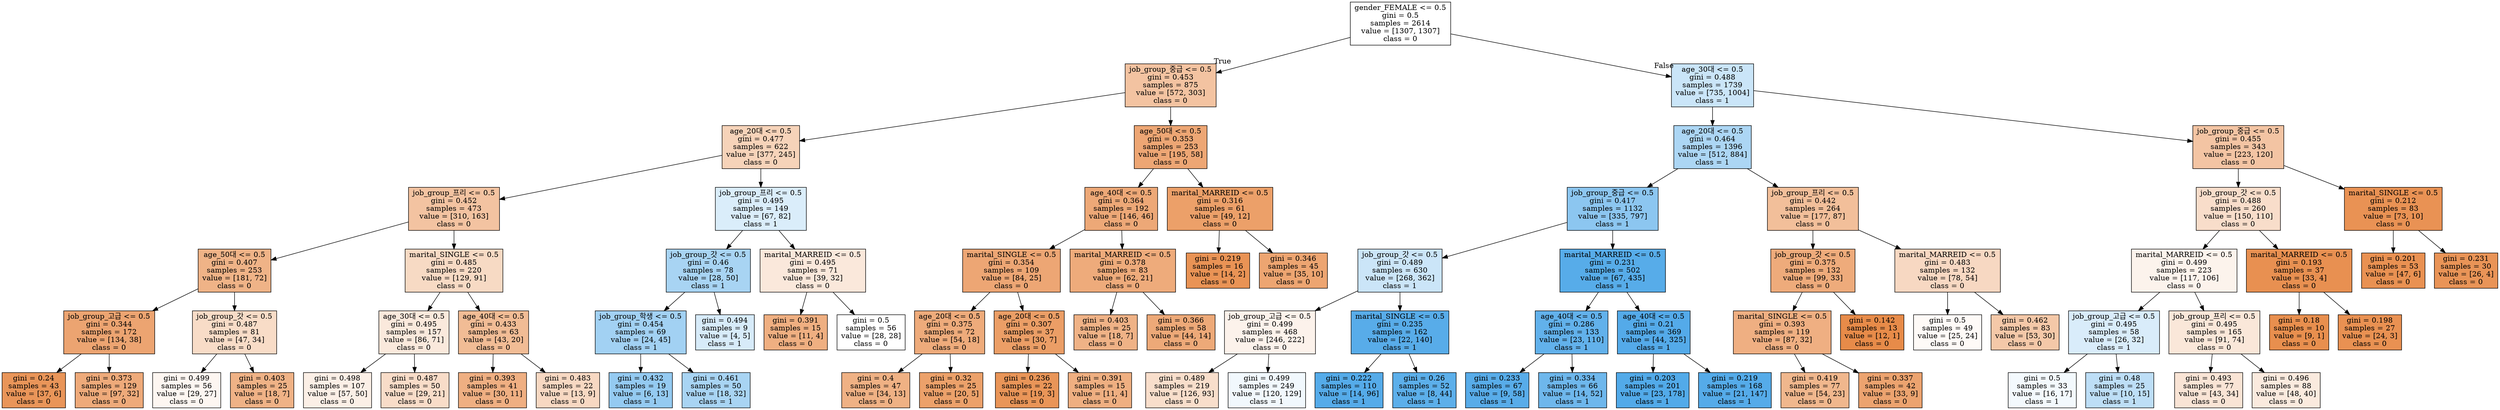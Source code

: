 digraph Tree {
node [shape=box, style="filled", color="black"] ;
0 [label="gender_FEMALE <= 0.5\ngini = 0.5\nsamples = 2614\nvalue = [1307, 1307]\nclass = 0", fillcolor="#e5813900"] ;
1 [label="job_group_중급 <= 0.5\ngini = 0.453\nsamples = 875\nvalue = [572, 303]\nclass = 0", fillcolor="#e5813978"] ;
0 -> 1 [labeldistance=2.5, labelangle=45, headlabel="True"] ;
2 [label="age_20대 <= 0.5\ngini = 0.477\nsamples = 622\nvalue = [377, 245]\nclass = 0", fillcolor="#e5813959"] ;
1 -> 2 ;
3 [label="job_group_프리 <= 0.5\ngini = 0.452\nsamples = 473\nvalue = [310, 163]\nclass = 0", fillcolor="#e5813979"] ;
2 -> 3 ;
4 [label="age_50대 <= 0.5\ngini = 0.407\nsamples = 253\nvalue = [181, 72]\nclass = 0", fillcolor="#e581399a"] ;
3 -> 4 ;
5 [label="job_group_고급 <= 0.5\ngini = 0.344\nsamples = 172\nvalue = [134, 38]\nclass = 0", fillcolor="#e58139b7"] ;
4 -> 5 ;
6 [label="gini = 0.24\nsamples = 43\nvalue = [37, 6]\nclass = 0", fillcolor="#e58139d6"] ;
5 -> 6 ;
7 [label="gini = 0.373\nsamples = 129\nvalue = [97, 32]\nclass = 0", fillcolor="#e58139ab"] ;
5 -> 7 ;
8 [label="job_group_갓 <= 0.5\ngini = 0.487\nsamples = 81\nvalue = [47, 34]\nclass = 0", fillcolor="#e5813947"] ;
4 -> 8 ;
9 [label="gini = 0.499\nsamples = 56\nvalue = [29, 27]\nclass = 0", fillcolor="#e5813912"] ;
8 -> 9 ;
10 [label="gini = 0.403\nsamples = 25\nvalue = [18, 7]\nclass = 0", fillcolor="#e581399c"] ;
8 -> 10 ;
11 [label="marital_SINGLE <= 0.5\ngini = 0.485\nsamples = 220\nvalue = [129, 91]\nclass = 0", fillcolor="#e581394b"] ;
3 -> 11 ;
12 [label="age_30대 <= 0.5\ngini = 0.495\nsamples = 157\nvalue = [86, 71]\nclass = 0", fillcolor="#e581392c"] ;
11 -> 12 ;
13 [label="gini = 0.498\nsamples = 107\nvalue = [57, 50]\nclass = 0", fillcolor="#e581391f"] ;
12 -> 13 ;
14 [label="gini = 0.487\nsamples = 50\nvalue = [29, 21]\nclass = 0", fillcolor="#e5813946"] ;
12 -> 14 ;
15 [label="age_40대 <= 0.5\ngini = 0.433\nsamples = 63\nvalue = [43, 20]\nclass = 0", fillcolor="#e5813988"] ;
11 -> 15 ;
16 [label="gini = 0.393\nsamples = 41\nvalue = [30, 11]\nclass = 0", fillcolor="#e58139a1"] ;
15 -> 16 ;
17 [label="gini = 0.483\nsamples = 22\nvalue = [13, 9]\nclass = 0", fillcolor="#e581394e"] ;
15 -> 17 ;
18 [label="job_group_프리 <= 0.5\ngini = 0.495\nsamples = 149\nvalue = [67, 82]\nclass = 1", fillcolor="#399de52f"] ;
2 -> 18 ;
19 [label="job_group_갓 <= 0.5\ngini = 0.46\nsamples = 78\nvalue = [28, 50]\nclass = 1", fillcolor="#399de570"] ;
18 -> 19 ;
20 [label="job_group_학생 <= 0.5\ngini = 0.454\nsamples = 69\nvalue = [24, 45]\nclass = 1", fillcolor="#399de577"] ;
19 -> 20 ;
21 [label="gini = 0.432\nsamples = 19\nvalue = [6, 13]\nclass = 1", fillcolor="#399de589"] ;
20 -> 21 ;
22 [label="gini = 0.461\nsamples = 50\nvalue = [18, 32]\nclass = 1", fillcolor="#399de570"] ;
20 -> 22 ;
23 [label="gini = 0.494\nsamples = 9\nvalue = [4, 5]\nclass = 1", fillcolor="#399de533"] ;
19 -> 23 ;
24 [label="marital_MARREID <= 0.5\ngini = 0.495\nsamples = 71\nvalue = [39, 32]\nclass = 0", fillcolor="#e581392e"] ;
18 -> 24 ;
25 [label="gini = 0.391\nsamples = 15\nvalue = [11, 4]\nclass = 0", fillcolor="#e58139a2"] ;
24 -> 25 ;
26 [label="gini = 0.5\nsamples = 56\nvalue = [28, 28]\nclass = 0", fillcolor="#e5813900"] ;
24 -> 26 ;
27 [label="age_50대 <= 0.5\ngini = 0.353\nsamples = 253\nvalue = [195, 58]\nclass = 0", fillcolor="#e58139b3"] ;
1 -> 27 ;
28 [label="age_40대 <= 0.5\ngini = 0.364\nsamples = 192\nvalue = [146, 46]\nclass = 0", fillcolor="#e58139af"] ;
27 -> 28 ;
29 [label="marital_SINGLE <= 0.5\ngini = 0.354\nsamples = 109\nvalue = [84, 25]\nclass = 0", fillcolor="#e58139b3"] ;
28 -> 29 ;
30 [label="age_20대 <= 0.5\ngini = 0.375\nsamples = 72\nvalue = [54, 18]\nclass = 0", fillcolor="#e58139aa"] ;
29 -> 30 ;
31 [label="gini = 0.4\nsamples = 47\nvalue = [34, 13]\nclass = 0", fillcolor="#e581399e"] ;
30 -> 31 ;
32 [label="gini = 0.32\nsamples = 25\nvalue = [20, 5]\nclass = 0", fillcolor="#e58139bf"] ;
30 -> 32 ;
33 [label="age_20대 <= 0.5\ngini = 0.307\nsamples = 37\nvalue = [30, 7]\nclass = 0", fillcolor="#e58139c4"] ;
29 -> 33 ;
34 [label="gini = 0.236\nsamples = 22\nvalue = [19, 3]\nclass = 0", fillcolor="#e58139d7"] ;
33 -> 34 ;
35 [label="gini = 0.391\nsamples = 15\nvalue = [11, 4]\nclass = 0", fillcolor="#e58139a2"] ;
33 -> 35 ;
36 [label="marital_MARREID <= 0.5\ngini = 0.378\nsamples = 83\nvalue = [62, 21]\nclass = 0", fillcolor="#e58139a9"] ;
28 -> 36 ;
37 [label="gini = 0.403\nsamples = 25\nvalue = [18, 7]\nclass = 0", fillcolor="#e581399c"] ;
36 -> 37 ;
38 [label="gini = 0.366\nsamples = 58\nvalue = [44, 14]\nclass = 0", fillcolor="#e58139ae"] ;
36 -> 38 ;
39 [label="marital_MARREID <= 0.5\ngini = 0.316\nsamples = 61\nvalue = [49, 12]\nclass = 0", fillcolor="#e58139c1"] ;
27 -> 39 ;
40 [label="gini = 0.219\nsamples = 16\nvalue = [14, 2]\nclass = 0", fillcolor="#e58139db"] ;
39 -> 40 ;
41 [label="gini = 0.346\nsamples = 45\nvalue = [35, 10]\nclass = 0", fillcolor="#e58139b6"] ;
39 -> 41 ;
42 [label="age_30대 <= 0.5\ngini = 0.488\nsamples = 1739\nvalue = [735, 1004]\nclass = 1", fillcolor="#399de544"] ;
0 -> 42 [labeldistance=2.5, labelangle=-45, headlabel="False"] ;
43 [label="age_20대 <= 0.5\ngini = 0.464\nsamples = 1396\nvalue = [512, 884]\nclass = 1", fillcolor="#399de56b"] ;
42 -> 43 ;
44 [label="job_group_중급 <= 0.5\ngini = 0.417\nsamples = 1132\nvalue = [335, 797]\nclass = 1", fillcolor="#399de594"] ;
43 -> 44 ;
45 [label="job_group_갓 <= 0.5\ngini = 0.489\nsamples = 630\nvalue = [268, 362]\nclass = 1", fillcolor="#399de542"] ;
44 -> 45 ;
46 [label="job_group_고급 <= 0.5\ngini = 0.499\nsamples = 468\nvalue = [246, 222]\nclass = 0", fillcolor="#e5813919"] ;
45 -> 46 ;
47 [label="gini = 0.489\nsamples = 219\nvalue = [126, 93]\nclass = 0", fillcolor="#e5813943"] ;
46 -> 47 ;
48 [label="gini = 0.499\nsamples = 249\nvalue = [120, 129]\nclass = 1", fillcolor="#399de512"] ;
46 -> 48 ;
49 [label="marital_SINGLE <= 0.5\ngini = 0.235\nsamples = 162\nvalue = [22, 140]\nclass = 1", fillcolor="#399de5d7"] ;
45 -> 49 ;
50 [label="gini = 0.222\nsamples = 110\nvalue = [14, 96]\nclass = 1", fillcolor="#399de5da"] ;
49 -> 50 ;
51 [label="gini = 0.26\nsamples = 52\nvalue = [8, 44]\nclass = 1", fillcolor="#399de5d1"] ;
49 -> 51 ;
52 [label="marital_MARREID <= 0.5\ngini = 0.231\nsamples = 502\nvalue = [67, 435]\nclass = 1", fillcolor="#399de5d8"] ;
44 -> 52 ;
53 [label="age_40대 <= 0.5\ngini = 0.286\nsamples = 133\nvalue = [23, 110]\nclass = 1", fillcolor="#399de5ca"] ;
52 -> 53 ;
54 [label="gini = 0.233\nsamples = 67\nvalue = [9, 58]\nclass = 1", fillcolor="#399de5d7"] ;
53 -> 54 ;
55 [label="gini = 0.334\nsamples = 66\nvalue = [14, 52]\nclass = 1", fillcolor="#399de5ba"] ;
53 -> 55 ;
56 [label="age_40대 <= 0.5\ngini = 0.21\nsamples = 369\nvalue = [44, 325]\nclass = 1", fillcolor="#399de5dc"] ;
52 -> 56 ;
57 [label="gini = 0.203\nsamples = 201\nvalue = [23, 178]\nclass = 1", fillcolor="#399de5de"] ;
56 -> 57 ;
58 [label="gini = 0.219\nsamples = 168\nvalue = [21, 147]\nclass = 1", fillcolor="#399de5db"] ;
56 -> 58 ;
59 [label="job_group_프리 <= 0.5\ngini = 0.442\nsamples = 264\nvalue = [177, 87]\nclass = 0", fillcolor="#e5813982"] ;
43 -> 59 ;
60 [label="job_group_갓 <= 0.5\ngini = 0.375\nsamples = 132\nvalue = [99, 33]\nclass = 0", fillcolor="#e58139aa"] ;
59 -> 60 ;
61 [label="marital_SINGLE <= 0.5\ngini = 0.393\nsamples = 119\nvalue = [87, 32]\nclass = 0", fillcolor="#e58139a1"] ;
60 -> 61 ;
62 [label="gini = 0.419\nsamples = 77\nvalue = [54, 23]\nclass = 0", fillcolor="#e5813992"] ;
61 -> 62 ;
63 [label="gini = 0.337\nsamples = 42\nvalue = [33, 9]\nclass = 0", fillcolor="#e58139b9"] ;
61 -> 63 ;
64 [label="gini = 0.142\nsamples = 13\nvalue = [12, 1]\nclass = 0", fillcolor="#e58139ea"] ;
60 -> 64 ;
65 [label="marital_MARREID <= 0.5\ngini = 0.483\nsamples = 132\nvalue = [78, 54]\nclass = 0", fillcolor="#e581394e"] ;
59 -> 65 ;
66 [label="gini = 0.5\nsamples = 49\nvalue = [25, 24]\nclass = 0", fillcolor="#e581390a"] ;
65 -> 66 ;
67 [label="gini = 0.462\nsamples = 83\nvalue = [53, 30]\nclass = 0", fillcolor="#e581396f"] ;
65 -> 67 ;
68 [label="job_group_중급 <= 0.5\ngini = 0.455\nsamples = 343\nvalue = [223, 120]\nclass = 0", fillcolor="#e5813976"] ;
42 -> 68 ;
69 [label="job_group_갓 <= 0.5\ngini = 0.488\nsamples = 260\nvalue = [150, 110]\nclass = 0", fillcolor="#e5813944"] ;
68 -> 69 ;
70 [label="marital_MARREID <= 0.5\ngini = 0.499\nsamples = 223\nvalue = [117, 106]\nclass = 0", fillcolor="#e5813918"] ;
69 -> 70 ;
71 [label="job_group_고급 <= 0.5\ngini = 0.495\nsamples = 58\nvalue = [26, 32]\nclass = 1", fillcolor="#399de530"] ;
70 -> 71 ;
72 [label="gini = 0.5\nsamples = 33\nvalue = [16, 17]\nclass = 1", fillcolor="#399de50f"] ;
71 -> 72 ;
73 [label="gini = 0.48\nsamples = 25\nvalue = [10, 15]\nclass = 1", fillcolor="#399de555"] ;
71 -> 73 ;
74 [label="job_group_프리 <= 0.5\ngini = 0.495\nsamples = 165\nvalue = [91, 74]\nclass = 0", fillcolor="#e5813930"] ;
70 -> 74 ;
75 [label="gini = 0.493\nsamples = 77\nvalue = [43, 34]\nclass = 0", fillcolor="#e5813935"] ;
74 -> 75 ;
76 [label="gini = 0.496\nsamples = 88\nvalue = [48, 40]\nclass = 0", fillcolor="#e581392a"] ;
74 -> 76 ;
77 [label="marital_MARREID <= 0.5\ngini = 0.193\nsamples = 37\nvalue = [33, 4]\nclass = 0", fillcolor="#e58139e0"] ;
69 -> 77 ;
78 [label="gini = 0.18\nsamples = 10\nvalue = [9, 1]\nclass = 0", fillcolor="#e58139e3"] ;
77 -> 78 ;
79 [label="gini = 0.198\nsamples = 27\nvalue = [24, 3]\nclass = 0", fillcolor="#e58139df"] ;
77 -> 79 ;
80 [label="marital_SINGLE <= 0.5\ngini = 0.212\nsamples = 83\nvalue = [73, 10]\nclass = 0", fillcolor="#e58139dc"] ;
68 -> 80 ;
81 [label="gini = 0.201\nsamples = 53\nvalue = [47, 6]\nclass = 0", fillcolor="#e58139de"] ;
80 -> 81 ;
82 [label="gini = 0.231\nsamples = 30\nvalue = [26, 4]\nclass = 0", fillcolor="#e58139d8"] ;
80 -> 82 ;
}